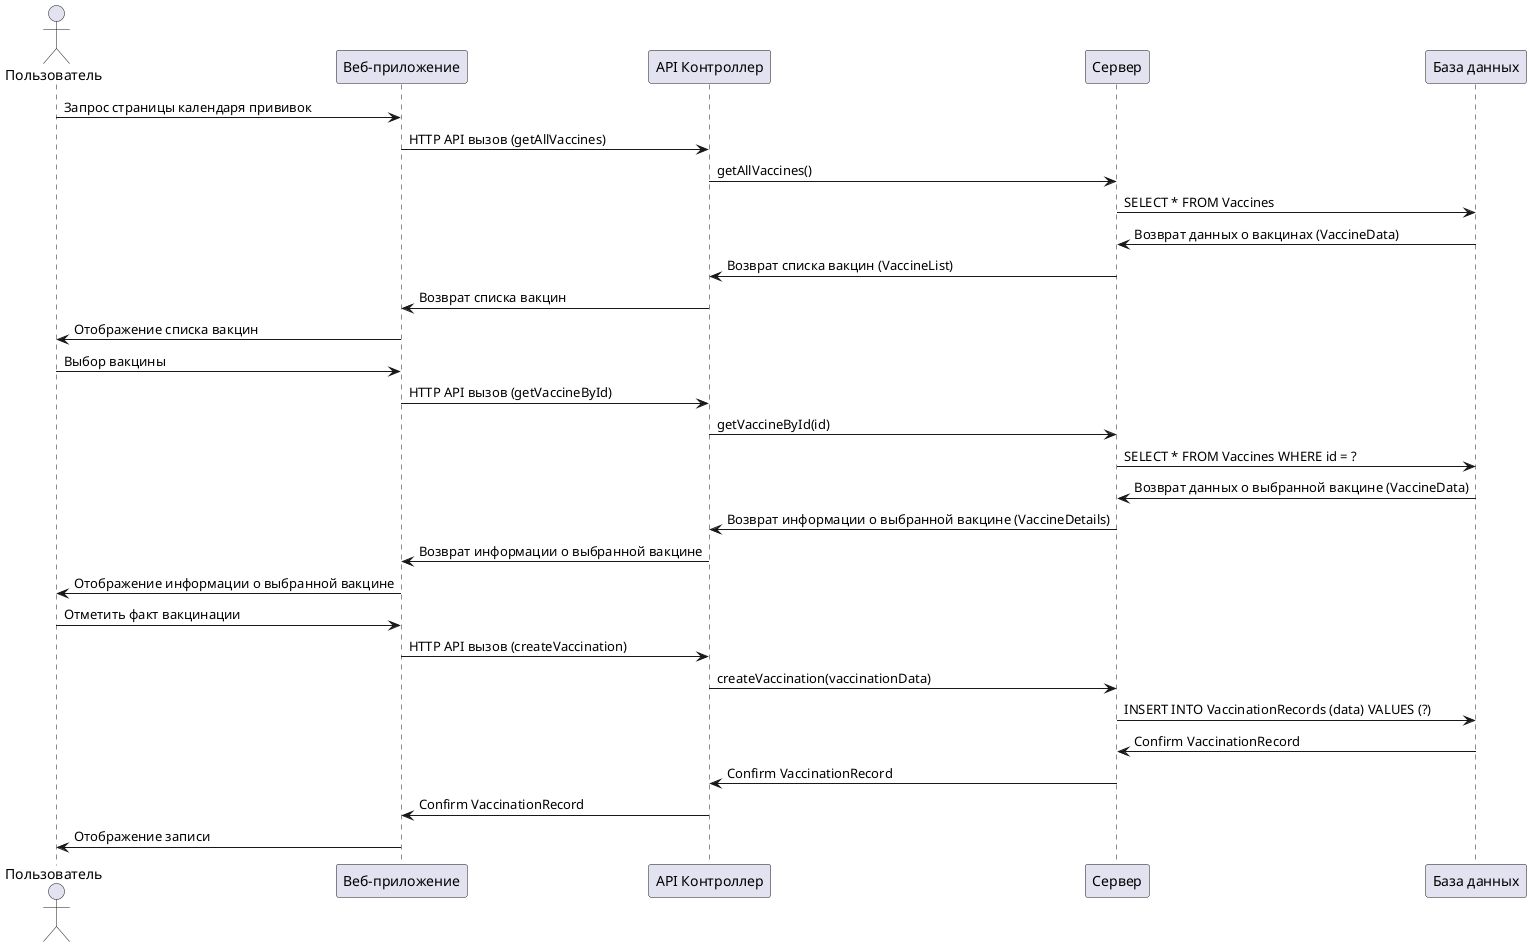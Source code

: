 @startuml
actor Пользователь as user
participant "Веб-приложение" as website
participant "API Контроллер" as apiController
participant "Сервер" as server
participant "База данных" as db

user -> website: Запрос страницы календаря прививок
website -> apiController: HTTP API вызов (getAllVaccines)
apiController -> server: getAllVaccines()
server -> db: SELECT * FROM Vaccines
db -> server: Возврат данных о вакцинах (VaccineData)
server -> apiController: Возврат списка вакцин (VaccineList)
apiController -> website: Возврат списка вакцин
website -> user: Отображение списка вакцин

user -> website: Выбор вакцины
website -> apiController: HTTP API вызов (getVaccineById)
apiController -> server: getVaccineById(id)
server -> db: SELECT * FROM Vaccines WHERE id = ?
db -> server: Возврат данных о выбранной вакцине (VaccineData)
server -> apiController: Возврат информации о выбранной вакцине (VaccineDetails)
apiController -> website: Возврат информации о выбранной вакцине
website -> user: Отображение информации о выбранной вакцине

user -> website: Отметить факт вакцинации
website -> apiController: HTTP API вызов (createVaccination)
apiController -> server: createVaccination(vaccinationData)
server -> db: INSERT INTO VaccinationRecords (data) VALUES (?)
db -> server: Confirm VaccinationRecord
server -> apiController: Confirm VaccinationRecord
apiController -> website: Confirm VaccinationRecord
website -> user: Отображение записи

@enduml
